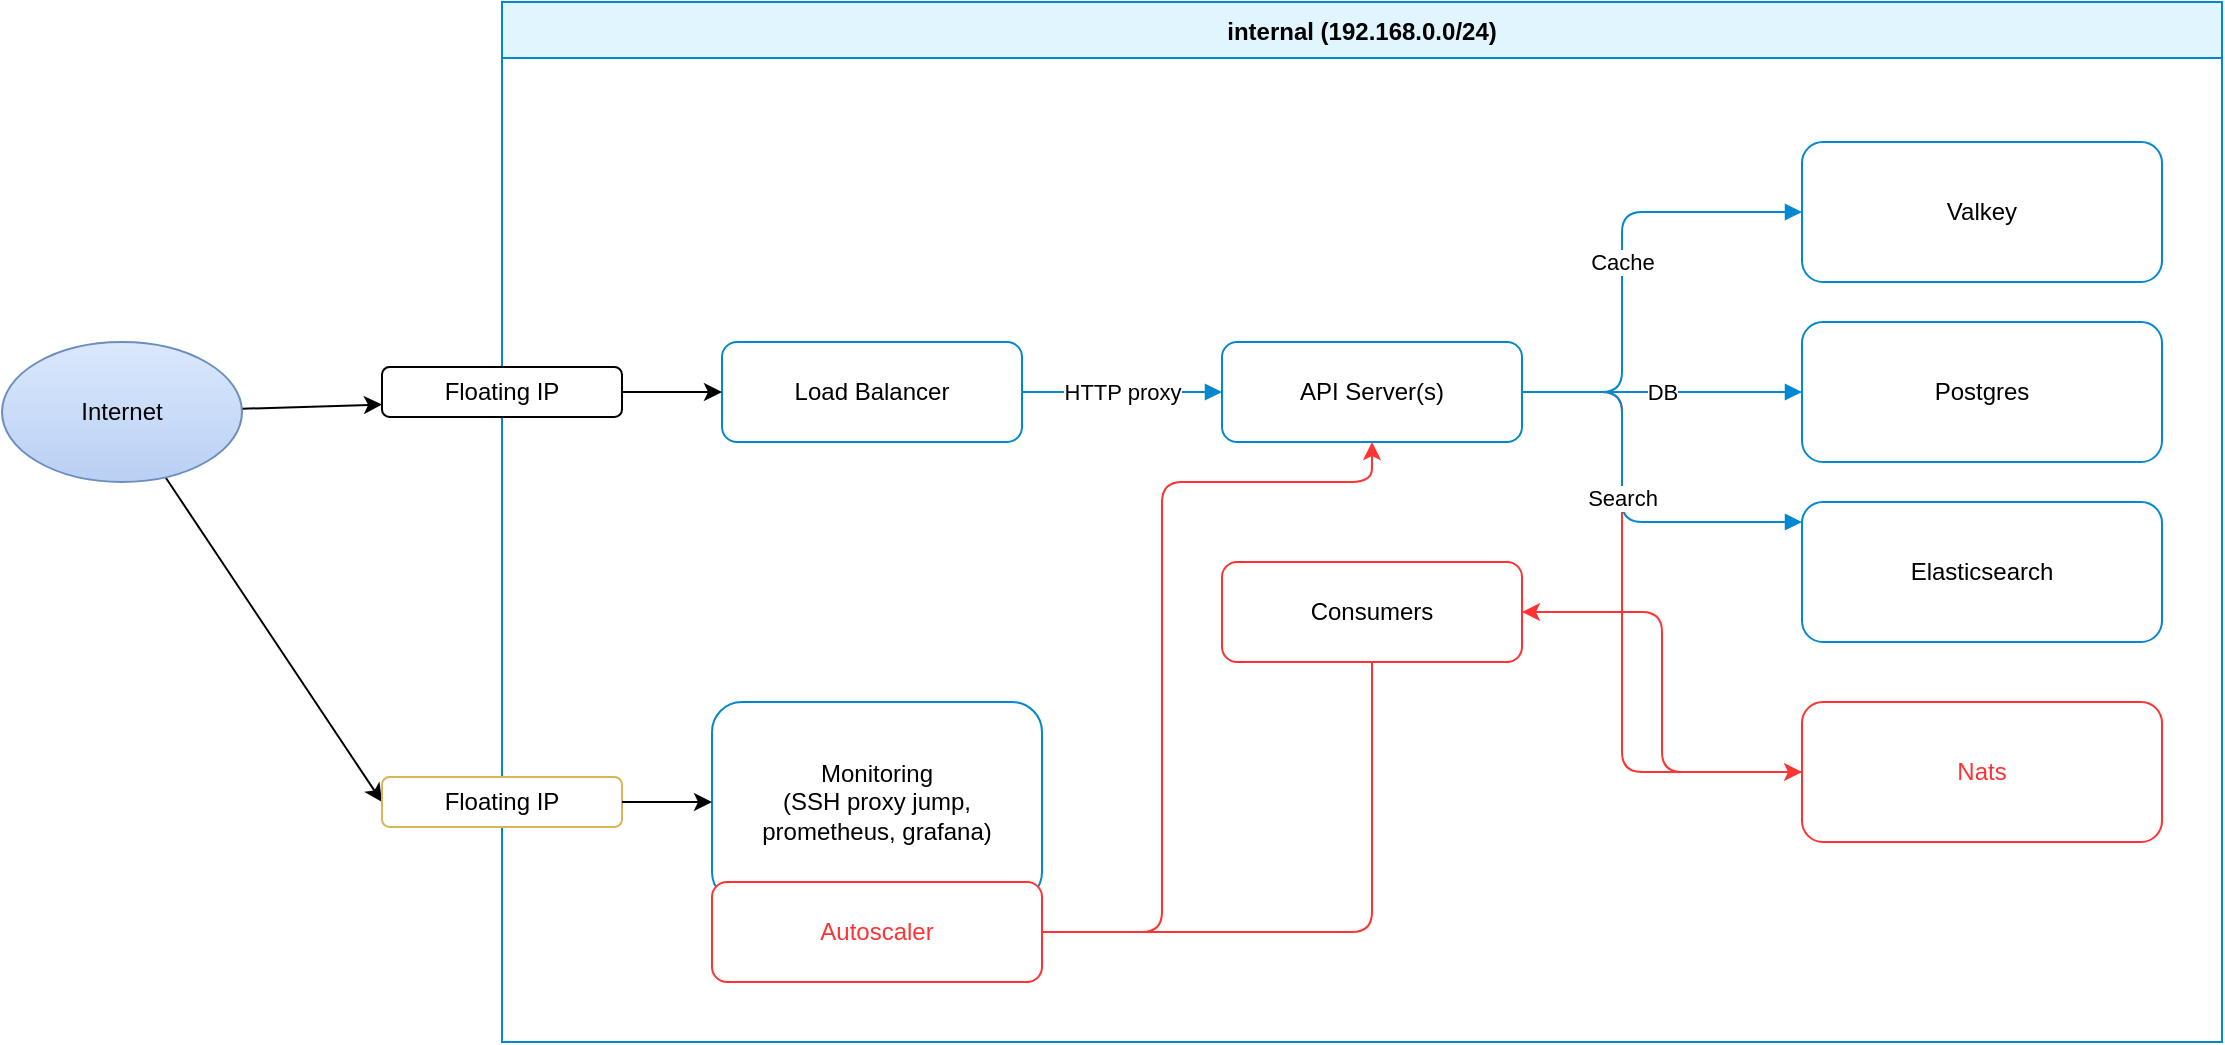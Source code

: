 <mxfile>
    <diagram id="bulbul-infra" name="OpenStack Infrastructure">
        <mxGraphModel dx="2491" dy="971" grid="1" gridSize="10" guides="1" tooltips="1" connect="1" arrows="1" fold="1" page="1" pageScale="1" pageWidth="1169" pageHeight="827" math="0" shadow="0">
            <root>
                <mxCell id="0"/>
                <mxCell id="1" parent="0"/>
                <mxCell id="2" style="edgeStyle=none;html=1;entryX=0;entryY=0.75;entryDx=0;entryDy=0;" parent="1" source="internet" target="fip_lb" edge="1">
                    <mxGeometry relative="1" as="geometry"/>
                </mxCell>
                <mxCell id="3" style="edgeStyle=none;html=1;entryX=0;entryY=0.5;entryDx=0;entryDy=0;" parent="1" source="internet" target="fip_mon" edge="1">
                    <mxGeometry relative="1" as="geometry"/>
                </mxCell>
                <mxCell id="internet" value="Internet" style="ellipse;whiteSpace=wrap;html=1;fillColor=#dae8fc;strokeColor=#6c8ebf;gradientColor=#b9d0f4;shadow=0;" parent="1" vertex="1">
                    <mxGeometry x="-1140" y="320" width="120" height="70" as="geometry"/>
                </mxCell>
                <mxCell id="privnet" value="internal (192.168.0.0/24)" style="swimlane;horizontal=1;startSize=28;rounded=0;fillColor=#e1f5fe;strokeColor=#0288d1;" parent="1" vertex="1">
                    <mxGeometry x="-890" y="150" width="860" height="520" as="geometry"/>
                </mxCell>
                <mxCell id="lb" value="Load Balancer" style="rounded=1;whiteSpace=wrap;html=1;fillColor=#ffffff;strokeColor=#0288d1;" parent="privnet" vertex="1">
                    <mxGeometry x="110" y="170" width="150" height="50" as="geometry"/>
                </mxCell>
                <mxCell id="7" style="edgeStyle=orthogonalEdgeStyle;html=1;entryX=0;entryY=0.5;entryDx=0;entryDy=0;strokeColor=#FF3333;" edge="1" parent="privnet" source="apis" target="6">
                    <mxGeometry relative="1" as="geometry">
                        <Array as="points">
                            <mxPoint x="560" y="195"/>
                            <mxPoint x="560" y="385"/>
                        </Array>
                    </mxGeometry>
                </mxCell>
                <mxCell id="apis" value="API Server(s)" style="rounded=1;whiteSpace=wrap;html=1;fillColor=#ffffff;strokeColor=#0288d1;" parent="privnet" vertex="1">
                    <mxGeometry x="360" y="170" width="150" height="50" as="geometry"/>
                </mxCell>
                <mxCell id="pg" value="Postgres" style="rounded=1;whiteSpace=wrap;html=1;fillColor=#ffffff;strokeColor=#0288d1;" parent="privnet" vertex="1">
                    <mxGeometry x="650" y="160" width="180" height="70" as="geometry"/>
                </mxCell>
                <mxCell id="valkey" value="Valkey" style="rounded=1;whiteSpace=wrap;html=1;fillColor=#ffffff;strokeColor=#0288d1;" parent="privnet" vertex="1">
                    <mxGeometry x="650" y="70" width="180" height="70" as="geometry"/>
                </mxCell>
                <mxCell id="es" value="Elasticsearch" style="rounded=1;whiteSpace=wrap;html=1;fillColor=#ffffff;strokeColor=#0288d1;" parent="privnet" vertex="1">
                    <mxGeometry x="650" y="250" width="180" height="70" as="geometry"/>
                </mxCell>
                <mxCell id="mon" value="Monitoring&lt;br&gt;(SSH proxy jump, prometheus, grafana)" style="rounded=1;whiteSpace=wrap;html=1;fillColor=#ffffff;strokeColor=#0288d1;" parent="privnet" vertex="1">
                    <mxGeometry x="105" y="350" width="165" height="100" as="geometry"/>
                </mxCell>
                <mxCell id="e_lb_api" value="HTTP proxy" style="edgeStyle=elbowEdgeStyle;endArrow=block;html=1;strokeColor=#0288d1;" parent="privnet" source="lb" target="apis" edge="1">
                    <mxGeometry relative="1" as="geometry"/>
                </mxCell>
                <mxCell id="e_api_pg" value="DB" style="edgeStyle=elbowEdgeStyle;endArrow=block;html=1;strokeColor=#0288d1;" parent="privnet" source="apis" target="pg" edge="1">
                    <mxGeometry relative="1" as="geometry"/>
                </mxCell>
                <mxCell id="e_api_valkey" value="Cache" style="edgeStyle=elbowEdgeStyle;endArrow=block;html=1;strokeColor=#0288d1;" parent="privnet" source="apis" target="valkey" edge="1">
                    <mxGeometry relative="1" as="geometry">
                        <Array as="points">
                            <mxPoint x="560" y="195"/>
                        </Array>
                    </mxGeometry>
                </mxCell>
                <mxCell id="e_api_es" value="Search" style="edgeStyle=elbowEdgeStyle;endArrow=block;html=1;strokeColor=#0288d1;" parent="privnet" source="apis" target="es" edge="1">
                    <mxGeometry relative="1" as="geometry">
                        <Array as="points">
                            <mxPoint x="560" y="260"/>
                        </Array>
                    </mxGeometry>
                </mxCell>
                <mxCell id="4" style="edgeStyle=none;html=1;entryX=0;entryY=0.5;entryDx=0;entryDy=0;" parent="privnet" source="fip_lb" target="lb" edge="1">
                    <mxGeometry relative="1" as="geometry"/>
                </mxCell>
                <mxCell id="fip_lb" value="Floating IP" style="rounded=1;whiteSpace=wrap;html=1;" parent="privnet" vertex="1">
                    <mxGeometry x="-60" y="182.5" width="120" height="25" as="geometry"/>
                </mxCell>
                <mxCell id="fip_mon" value="Floating IP" style="rounded=1;whiteSpace=wrap;html=1;fillColor=#ffffff;strokeColor=#d6b656;" parent="privnet" vertex="1">
                    <mxGeometry x="-60" y="387.5" width="120" height="25" as="geometry"/>
                </mxCell>
                <mxCell id="5" style="edgeStyle=none;html=1;entryX=0;entryY=0.5;entryDx=0;entryDy=0;" parent="privnet" source="fip_mon" target="mon" edge="1">
                    <mxGeometry relative="1" as="geometry"/>
                </mxCell>
                <mxCell id="9" style="edgeStyle=orthogonalEdgeStyle;html=1;entryX=1;entryY=0.5;entryDx=0;entryDy=0;strokeColor=#FF3333;" edge="1" parent="privnet" source="6" target="8">
                    <mxGeometry relative="1" as="geometry">
                        <mxPoint x="520" y="310" as="targetPoint"/>
                    </mxGeometry>
                </mxCell>
                <mxCell id="6" value="&lt;font style=&quot;color: rgb(255, 51, 51);&quot;&gt;Nats&lt;/font&gt;" style="rounded=1;whiteSpace=wrap;html=1;fillColor=#ffffff;strokeColor=#FF3333;" vertex="1" parent="privnet">
                    <mxGeometry x="650" y="350" width="180" height="70" as="geometry"/>
                </mxCell>
                <mxCell id="8" value="Consumers" style="rounded=1;whiteSpace=wrap;html=1;fillColor=#ffffff;strokeColor=#FF3333;" vertex="1" parent="privnet">
                    <mxGeometry x="360" y="280" width="150" height="50" as="geometry"/>
                </mxCell>
                <mxCell id="11" style="edgeStyle=orthogonalEdgeStyle;html=1;entryX=0.5;entryY=1;entryDx=0;entryDy=0;strokeColor=#FF3333;" edge="1" parent="privnet" source="10" target="apis">
                    <mxGeometry relative="1" as="geometry">
                        <Array as="points">
                            <mxPoint x="330" y="465"/>
                            <mxPoint x="330" y="240"/>
                            <mxPoint x="435" y="240"/>
                        </Array>
                    </mxGeometry>
                </mxCell>
                <mxCell id="12" style="edgeStyle=orthogonalEdgeStyle;html=1;entryX=0.5;entryY=1;entryDx=0;entryDy=0;endArrow=none;endFill=0;strokeColor=#FF3333;" edge="1" parent="privnet" source="10" target="8">
                    <mxGeometry relative="1" as="geometry"/>
                </mxCell>
                <mxCell id="10" value="&lt;font style=&quot;color: rgb(255, 51, 51);&quot;&gt;Autoscaler&lt;/font&gt;" style="rounded=1;whiteSpace=wrap;html=1;fillColor=#ffffff;strokeColor=#FF3333;" vertex="1" parent="privnet">
                    <mxGeometry x="105" y="440" width="165" height="50" as="geometry"/>
                </mxCell>
            </root>
        </mxGraphModel>
    </diagram>
</mxfile>